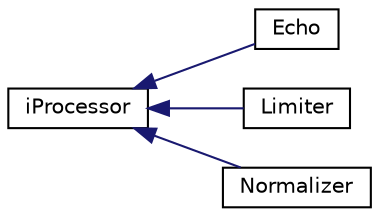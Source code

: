 digraph "Graphical Class Hierarchy"
{
 // LATEX_PDF_SIZE
  edge [fontname="Helvetica",fontsize="10",labelfontname="Helvetica",labelfontsize="10"];
  node [fontname="Helvetica",fontsize="10",shape=record];
  rankdir="LR";
  Node0 [label="iProcessor",height=0.2,width=0.4,color="black", fillcolor="white", style="filled",URL="$classiProcessor.html",tooltip="iProcessor class is where modification classes inherit from."];
  Node0 -> Node1 [dir="back",color="midnightblue",fontsize="10",style="solid",fontname="Helvetica"];
  Node1 [label="Echo",height=0.2,width=0.4,color="black", fillcolor="white", style="filled",URL="$classEcho.html",tooltip=" "];
  Node0 -> Node2 [dir="back",color="midnightblue",fontsize="10",style="solid",fontname="Helvetica"];
  Node2 [label="Limiter",height=0.2,width=0.4,color="black", fillcolor="white", style="filled",URL="$classLimiter.html",tooltip=" "];
  Node0 -> Node3 [dir="back",color="midnightblue",fontsize="10",style="solid",fontname="Helvetica"];
  Node3 [label="Normalizer",height=0.2,width=0.4,color="black", fillcolor="white", style="filled",URL="$classNormalizer.html",tooltip=" "];
}
